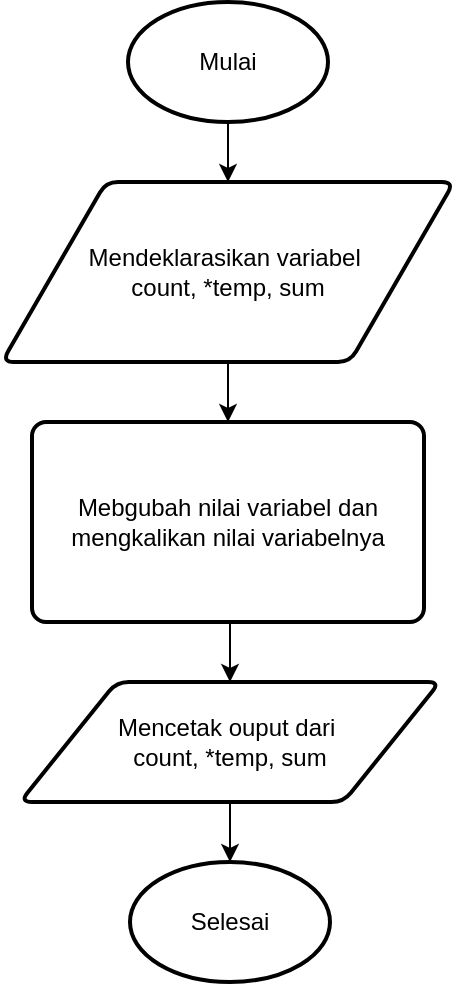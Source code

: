 <mxfile version="26.0.16">
  <diagram name="Halaman-1" id="V_07FplVZMIJUc2ZmG0F">
    <mxGraphModel dx="1434" dy="784" grid="1" gridSize="10" guides="1" tooltips="1" connect="1" arrows="1" fold="1" page="1" pageScale="1" pageWidth="827" pageHeight="1169" math="0" shadow="0">
      <root>
        <mxCell id="0" />
        <mxCell id="1" parent="0" />
        <mxCell id="eEdHUnmBB0p7iLZNosYY-6" style="edgeStyle=orthogonalEdgeStyle;rounded=0;orthogonalLoop=1;jettySize=auto;html=1;exitX=0.5;exitY=1;exitDx=0;exitDy=0;exitPerimeter=0;entryX=0.5;entryY=0;entryDx=0;entryDy=0;" edge="1" parent="1" source="eEdHUnmBB0p7iLZNosYY-1" target="eEdHUnmBB0p7iLZNosYY-2">
          <mxGeometry relative="1" as="geometry" />
        </mxCell>
        <mxCell id="eEdHUnmBB0p7iLZNosYY-1" value="Mulai" style="strokeWidth=2;html=1;shape=mxgraph.flowchart.start_1;whiteSpace=wrap;" vertex="1" parent="1">
          <mxGeometry x="364" y="40" width="100" height="60" as="geometry" />
        </mxCell>
        <mxCell id="eEdHUnmBB0p7iLZNosYY-7" style="edgeStyle=orthogonalEdgeStyle;rounded=0;orthogonalLoop=1;jettySize=auto;html=1;exitX=0.5;exitY=1;exitDx=0;exitDy=0;entryX=0.5;entryY=0;entryDx=0;entryDy=0;" edge="1" parent="1" source="eEdHUnmBB0p7iLZNosYY-2" target="eEdHUnmBB0p7iLZNosYY-3">
          <mxGeometry relative="1" as="geometry" />
        </mxCell>
        <mxCell id="eEdHUnmBB0p7iLZNosYY-2" value="Mendeklarasikan variabel&amp;nbsp;&lt;div&gt;count, *temp, sum&lt;/div&gt;" style="shape=parallelogram;html=1;strokeWidth=2;perimeter=parallelogramPerimeter;whiteSpace=wrap;rounded=1;arcSize=12;size=0.23;" vertex="1" parent="1">
          <mxGeometry x="301" y="130" width="226" height="90" as="geometry" />
        </mxCell>
        <mxCell id="eEdHUnmBB0p7iLZNosYY-8" style="edgeStyle=orthogonalEdgeStyle;rounded=0;orthogonalLoop=1;jettySize=auto;html=1;exitX=0.5;exitY=1;exitDx=0;exitDy=0;entryX=0.5;entryY=0;entryDx=0;entryDy=0;" edge="1" parent="1" source="eEdHUnmBB0p7iLZNosYY-3" target="eEdHUnmBB0p7iLZNosYY-4">
          <mxGeometry relative="1" as="geometry" />
        </mxCell>
        <mxCell id="eEdHUnmBB0p7iLZNosYY-3" value="Mebgubah&amp;nbsp;nilai variabel dan mengkalikan nilai variabelnya" style="rounded=1;whiteSpace=wrap;html=1;absoluteArcSize=1;arcSize=14;strokeWidth=2;" vertex="1" parent="1">
          <mxGeometry x="316" y="250" width="196" height="100" as="geometry" />
        </mxCell>
        <mxCell id="eEdHUnmBB0p7iLZNosYY-4" value="Mencetak ouput dari&amp;nbsp;&lt;div&gt;count, *temp, sum&lt;/div&gt;" style="shape=parallelogram;html=1;strokeWidth=2;perimeter=parallelogramPerimeter;whiteSpace=wrap;rounded=1;arcSize=12;size=0.23;" vertex="1" parent="1">
          <mxGeometry x="310" y="380" width="210" height="60" as="geometry" />
        </mxCell>
        <mxCell id="eEdHUnmBB0p7iLZNosYY-5" value="Selesai" style="strokeWidth=2;html=1;shape=mxgraph.flowchart.start_1;whiteSpace=wrap;" vertex="1" parent="1">
          <mxGeometry x="365" y="470" width="100" height="60" as="geometry" />
        </mxCell>
        <mxCell id="eEdHUnmBB0p7iLZNosYY-9" style="edgeStyle=orthogonalEdgeStyle;rounded=0;orthogonalLoop=1;jettySize=auto;html=1;exitX=0.5;exitY=1;exitDx=0;exitDy=0;entryX=0.5;entryY=0;entryDx=0;entryDy=0;entryPerimeter=0;" edge="1" parent="1" source="eEdHUnmBB0p7iLZNosYY-4" target="eEdHUnmBB0p7iLZNosYY-5">
          <mxGeometry relative="1" as="geometry" />
        </mxCell>
      </root>
    </mxGraphModel>
  </diagram>
</mxfile>
